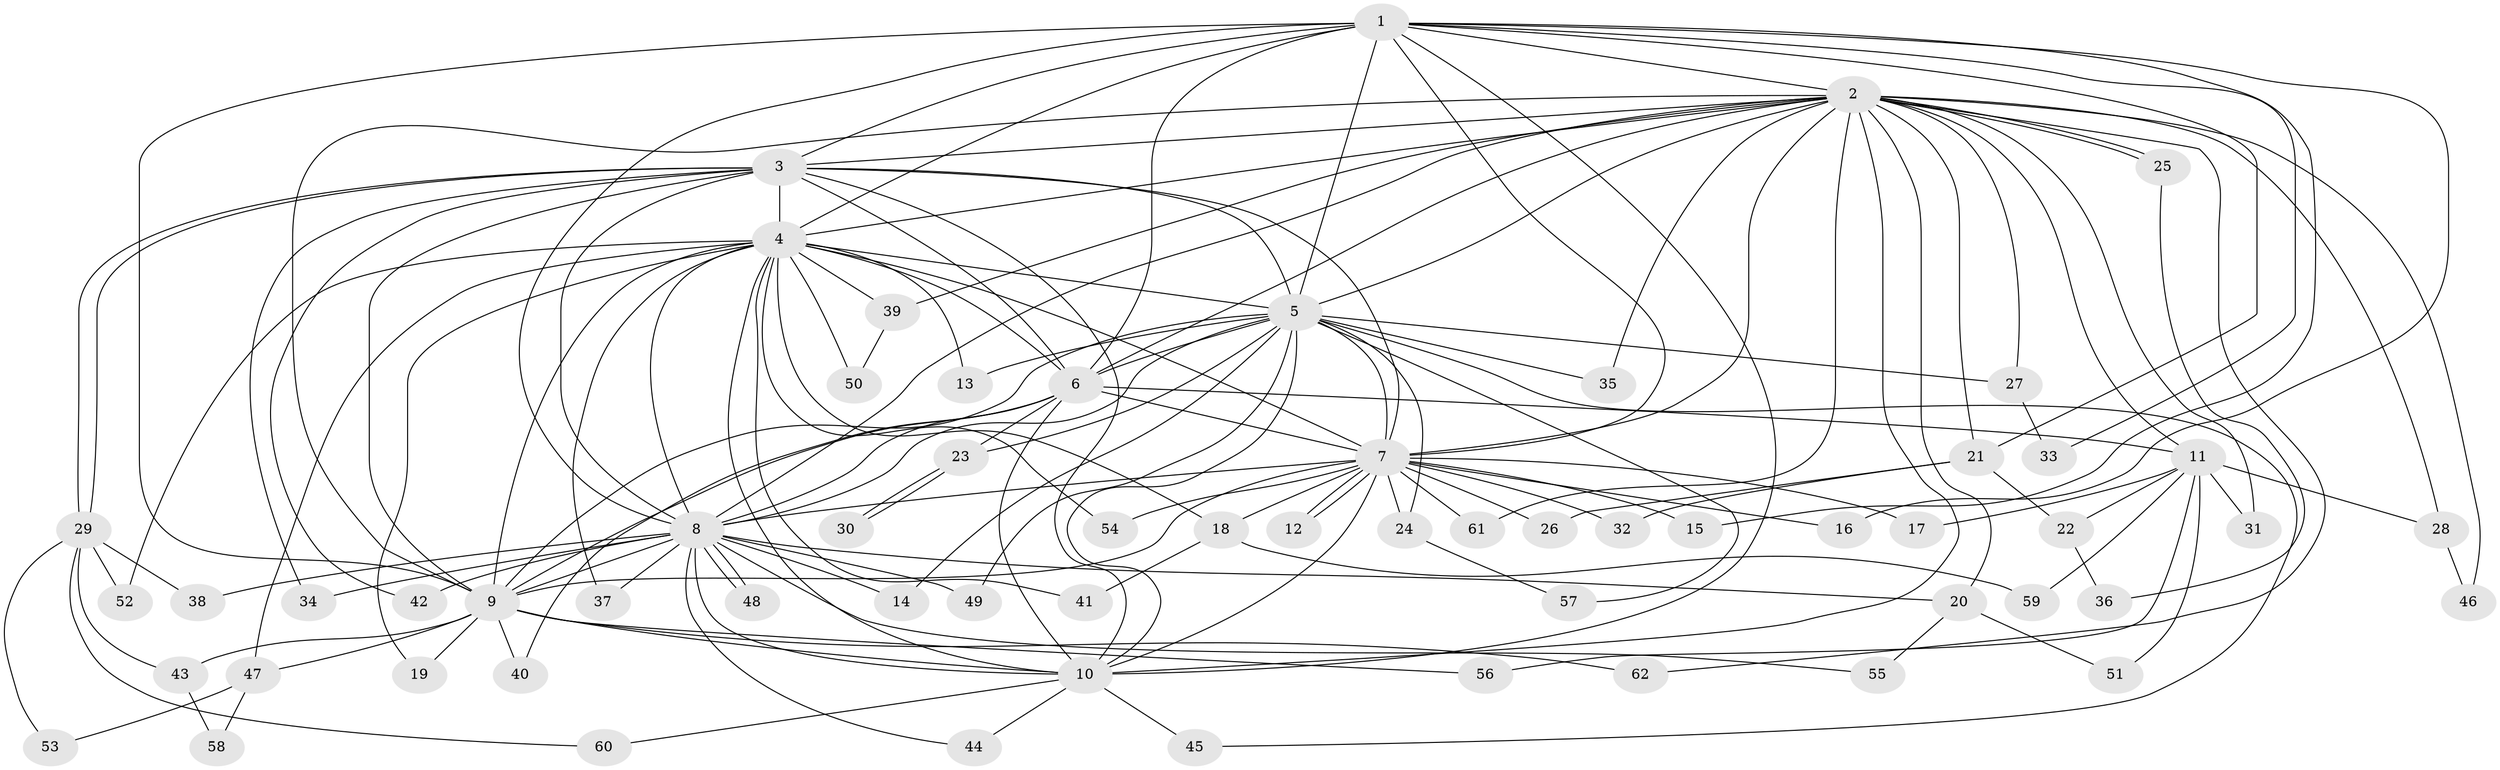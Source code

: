 // Generated by graph-tools (version 1.1) at 2025/34/03/09/25 02:34:36]
// undirected, 62 vertices, 149 edges
graph export_dot {
graph [start="1"]
  node [color=gray90,style=filled];
  1;
  2;
  3;
  4;
  5;
  6;
  7;
  8;
  9;
  10;
  11;
  12;
  13;
  14;
  15;
  16;
  17;
  18;
  19;
  20;
  21;
  22;
  23;
  24;
  25;
  26;
  27;
  28;
  29;
  30;
  31;
  32;
  33;
  34;
  35;
  36;
  37;
  38;
  39;
  40;
  41;
  42;
  43;
  44;
  45;
  46;
  47;
  48;
  49;
  50;
  51;
  52;
  53;
  54;
  55;
  56;
  57;
  58;
  59;
  60;
  61;
  62;
  1 -- 2;
  1 -- 3;
  1 -- 4;
  1 -- 5;
  1 -- 6;
  1 -- 7;
  1 -- 8;
  1 -- 9;
  1 -- 10;
  1 -- 15;
  1 -- 16;
  1 -- 21;
  1 -- 33;
  2 -- 3;
  2 -- 4;
  2 -- 5;
  2 -- 6;
  2 -- 7;
  2 -- 8;
  2 -- 9;
  2 -- 10;
  2 -- 11;
  2 -- 20;
  2 -- 21;
  2 -- 25;
  2 -- 25;
  2 -- 27;
  2 -- 28;
  2 -- 31;
  2 -- 35;
  2 -- 39;
  2 -- 46;
  2 -- 61;
  2 -- 62;
  3 -- 4;
  3 -- 5;
  3 -- 6;
  3 -- 7;
  3 -- 8;
  3 -- 9;
  3 -- 10;
  3 -- 29;
  3 -- 29;
  3 -- 34;
  3 -- 42;
  4 -- 5;
  4 -- 6;
  4 -- 7;
  4 -- 8;
  4 -- 9;
  4 -- 10;
  4 -- 13;
  4 -- 18;
  4 -- 19;
  4 -- 37;
  4 -- 39;
  4 -- 41;
  4 -- 47;
  4 -- 50;
  4 -- 52;
  4 -- 54;
  5 -- 6;
  5 -- 7;
  5 -- 8;
  5 -- 9;
  5 -- 10;
  5 -- 13;
  5 -- 14;
  5 -- 23;
  5 -- 24;
  5 -- 27;
  5 -- 35;
  5 -- 45;
  5 -- 49;
  5 -- 57;
  6 -- 7;
  6 -- 8;
  6 -- 9;
  6 -- 10;
  6 -- 11;
  6 -- 23;
  6 -- 40;
  7 -- 8;
  7 -- 9;
  7 -- 10;
  7 -- 12;
  7 -- 12;
  7 -- 15;
  7 -- 16;
  7 -- 17;
  7 -- 18;
  7 -- 24;
  7 -- 26;
  7 -- 32;
  7 -- 54;
  7 -- 61;
  8 -- 9;
  8 -- 10;
  8 -- 14;
  8 -- 20;
  8 -- 34;
  8 -- 37;
  8 -- 38;
  8 -- 42;
  8 -- 44;
  8 -- 48;
  8 -- 48;
  8 -- 49;
  8 -- 55;
  9 -- 10;
  9 -- 19;
  9 -- 40;
  9 -- 43;
  9 -- 47;
  9 -- 56;
  9 -- 62;
  10 -- 44;
  10 -- 45;
  10 -- 60;
  11 -- 17;
  11 -- 22;
  11 -- 28;
  11 -- 31;
  11 -- 51;
  11 -- 56;
  11 -- 59;
  18 -- 41;
  18 -- 59;
  20 -- 51;
  20 -- 55;
  21 -- 22;
  21 -- 26;
  21 -- 32;
  22 -- 36;
  23 -- 30;
  23 -- 30;
  24 -- 57;
  25 -- 36;
  27 -- 33;
  28 -- 46;
  29 -- 38;
  29 -- 43;
  29 -- 52;
  29 -- 53;
  29 -- 60;
  39 -- 50;
  43 -- 58;
  47 -- 53;
  47 -- 58;
}
